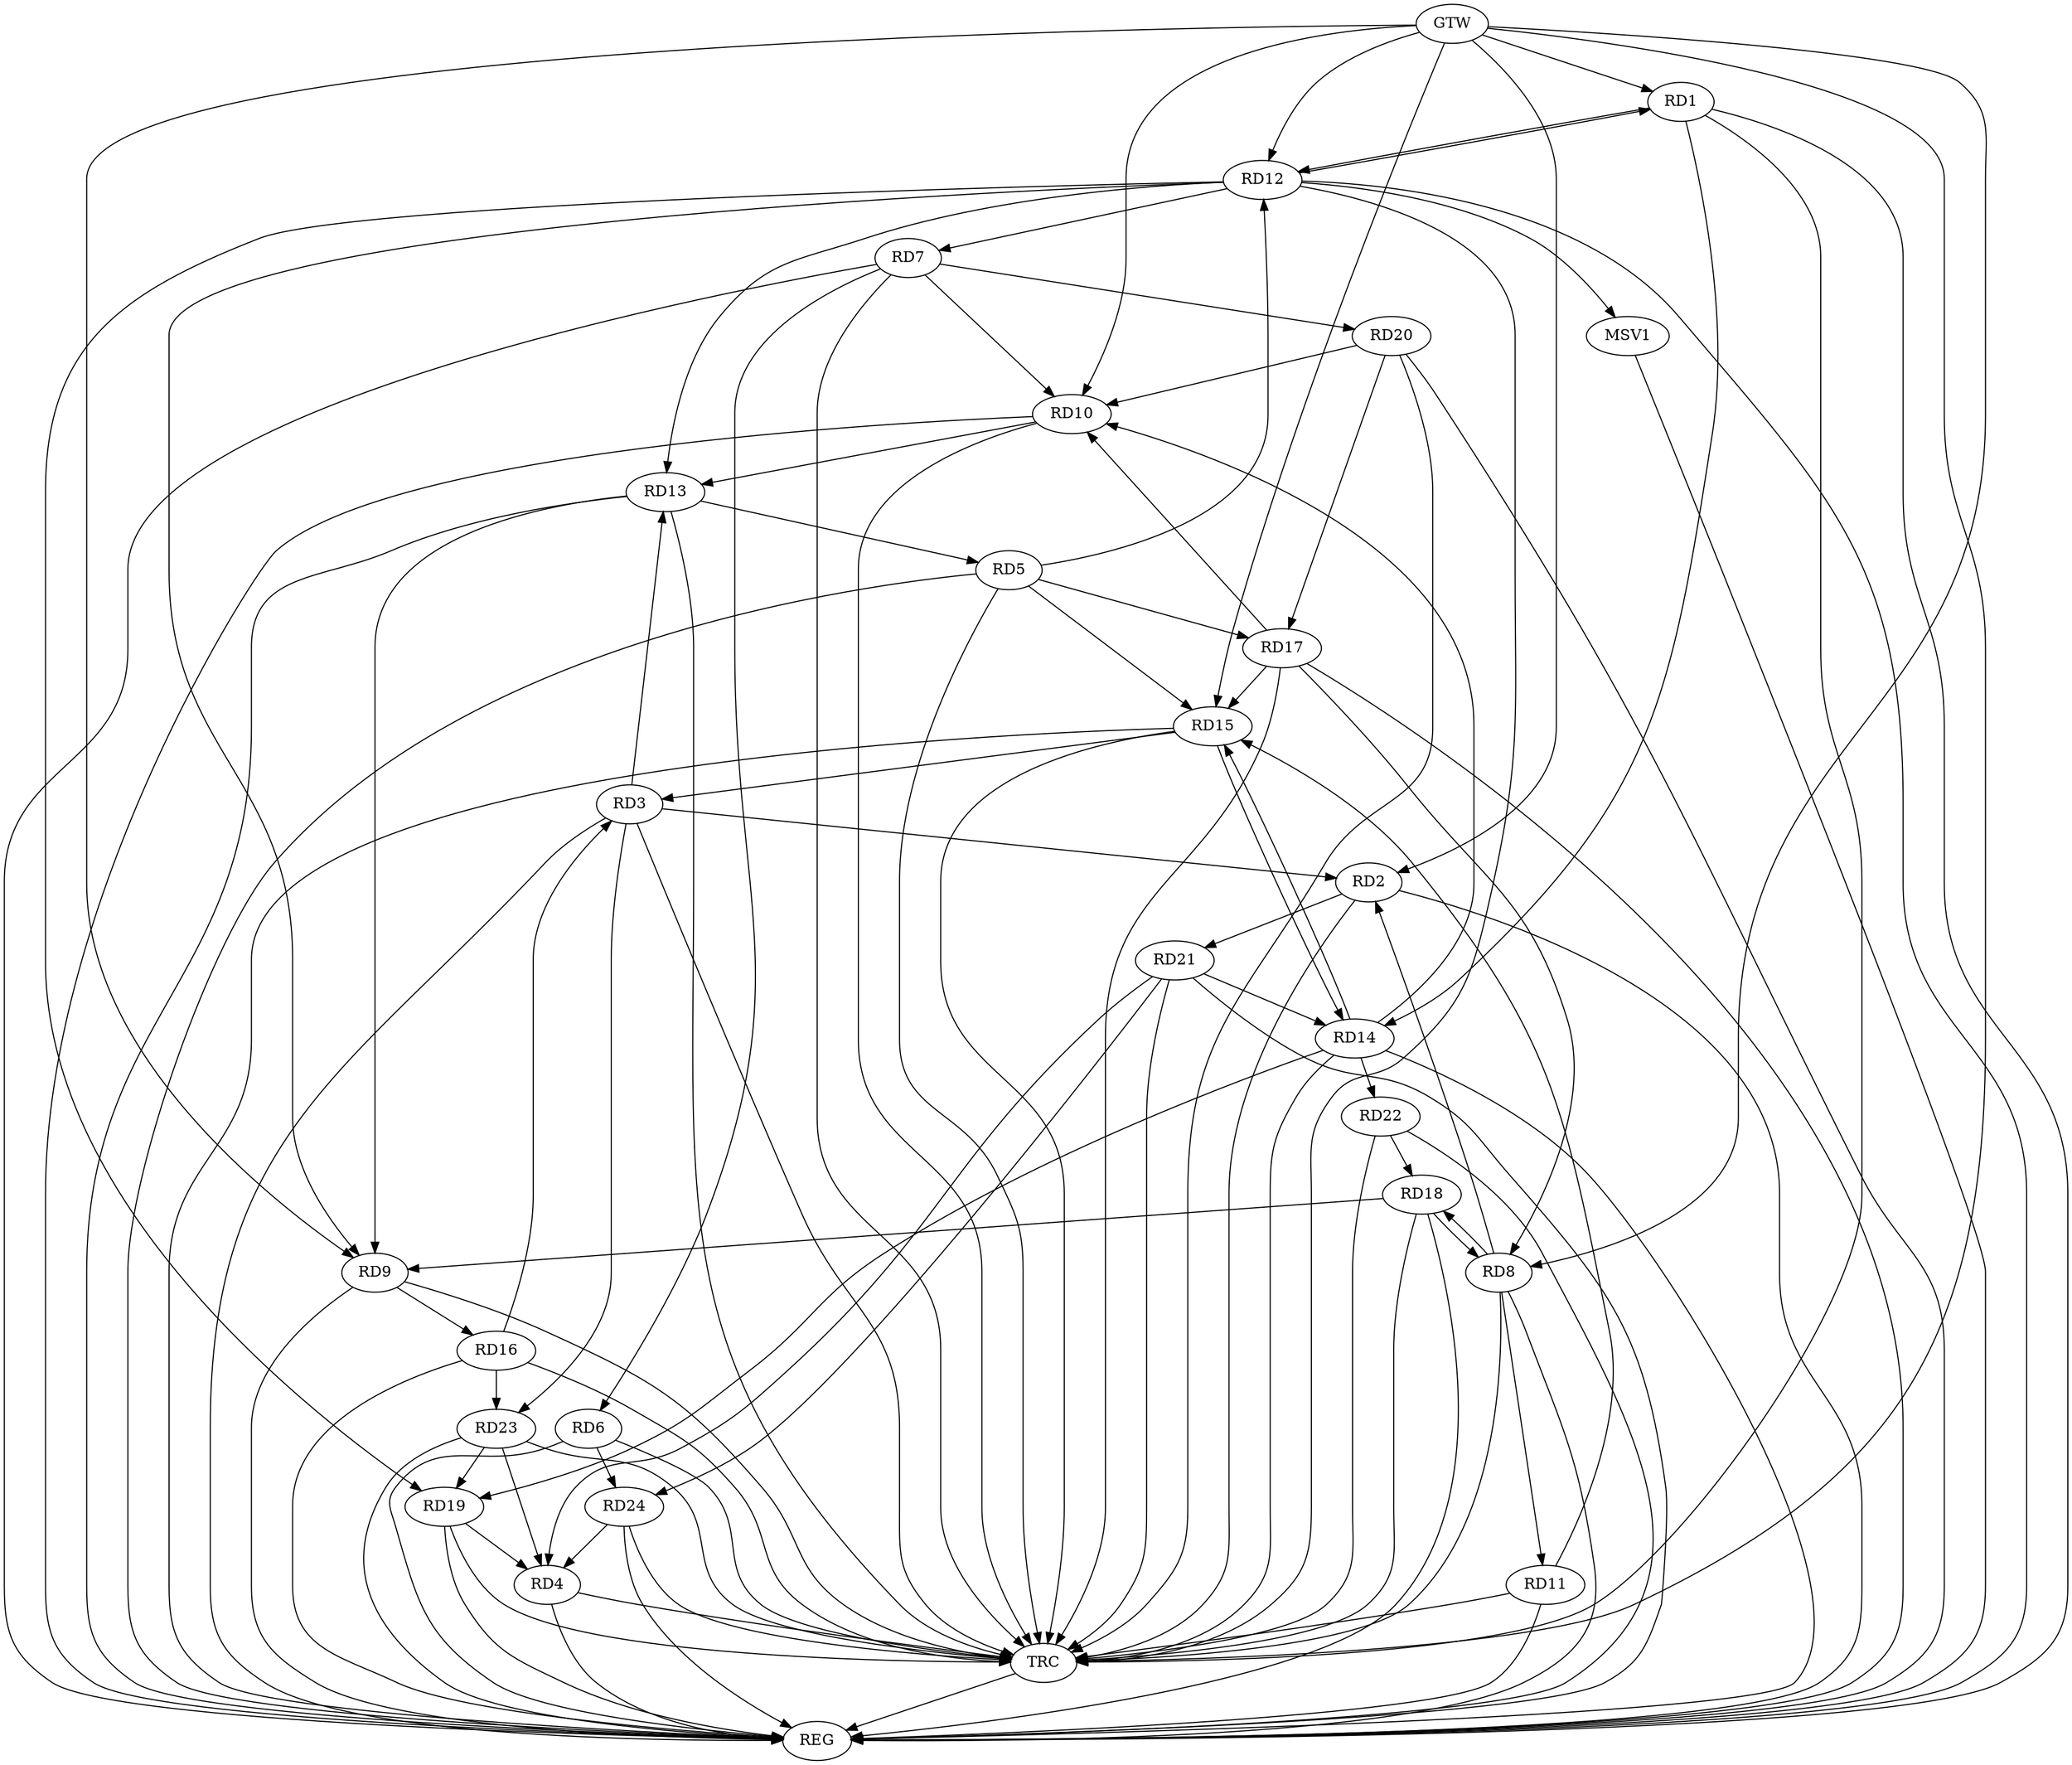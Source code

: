 strict digraph G {
  RD1 [ label="RD1" ];
  RD2 [ label="RD2" ];
  RD3 [ label="RD3" ];
  RD4 [ label="RD4" ];
  RD5 [ label="RD5" ];
  RD6 [ label="RD6" ];
  RD7 [ label="RD7" ];
  RD8 [ label="RD8" ];
  RD9 [ label="RD9" ];
  RD10 [ label="RD10" ];
  RD11 [ label="RD11" ];
  RD12 [ label="RD12" ];
  RD13 [ label="RD13" ];
  RD14 [ label="RD14" ];
  RD15 [ label="RD15" ];
  RD16 [ label="RD16" ];
  RD17 [ label="RD17" ];
  RD18 [ label="RD18" ];
  RD19 [ label="RD19" ];
  RD20 [ label="RD20" ];
  RD21 [ label="RD21" ];
  RD22 [ label="RD22" ];
  RD23 [ label="RD23" ];
  RD24 [ label="RD24" ];
  GTW [ label="GTW" ];
  REG [ label="REG" ];
  TRC [ label="TRC" ];
  MSV1 [ label="MSV1" ];
  RD1 -> RD12;
  RD12 -> RD1;
  RD1 -> RD14;
  RD3 -> RD2;
  RD8 -> RD2;
  RD2 -> RD21;
  RD3 -> RD13;
  RD15 -> RD3;
  RD16 -> RD3;
  RD3 -> RD23;
  RD19 -> RD4;
  RD21 -> RD4;
  RD23 -> RD4;
  RD24 -> RD4;
  RD5 -> RD12;
  RD13 -> RD5;
  RD5 -> RD15;
  RD5 -> RD17;
  RD7 -> RD6;
  RD6 -> RD24;
  RD7 -> RD10;
  RD12 -> RD7;
  RD7 -> RD20;
  RD8 -> RD11;
  RD17 -> RD8;
  RD8 -> RD18;
  RD18 -> RD8;
  RD12 -> RD9;
  RD13 -> RD9;
  RD9 -> RD16;
  RD18 -> RD9;
  RD10 -> RD13;
  RD14 -> RD10;
  RD17 -> RD10;
  RD20 -> RD10;
  RD11 -> RD15;
  RD12 -> RD13;
  RD12 -> RD19;
  RD14 -> RD15;
  RD15 -> RD14;
  RD14 -> RD19;
  RD21 -> RD14;
  RD14 -> RD22;
  RD17 -> RD15;
  RD16 -> RD23;
  RD20 -> RD17;
  RD22 -> RD18;
  RD23 -> RD19;
  RD21 -> RD24;
  GTW -> RD9;
  GTW -> RD10;
  GTW -> RD8;
  GTW -> RD2;
  GTW -> RD15;
  GTW -> RD1;
  GTW -> RD12;
  RD1 -> REG;
  RD2 -> REG;
  RD3 -> REG;
  RD4 -> REG;
  RD5 -> REG;
  RD6 -> REG;
  RD7 -> REG;
  RD8 -> REG;
  RD9 -> REG;
  RD10 -> REG;
  RD11 -> REG;
  RD12 -> REG;
  RD13 -> REG;
  RD14 -> REG;
  RD15 -> REG;
  RD16 -> REG;
  RD17 -> REG;
  RD18 -> REG;
  RD19 -> REG;
  RD20 -> REG;
  RD21 -> REG;
  RD22 -> REG;
  RD23 -> REG;
  RD24 -> REG;
  RD1 -> TRC;
  RD2 -> TRC;
  RD3 -> TRC;
  RD4 -> TRC;
  RD5 -> TRC;
  RD6 -> TRC;
  RD7 -> TRC;
  RD8 -> TRC;
  RD9 -> TRC;
  RD10 -> TRC;
  RD11 -> TRC;
  RD12 -> TRC;
  RD13 -> TRC;
  RD14 -> TRC;
  RD15 -> TRC;
  RD16 -> TRC;
  RD17 -> TRC;
  RD18 -> TRC;
  RD19 -> TRC;
  RD20 -> TRC;
  RD21 -> TRC;
  RD22 -> TRC;
  RD23 -> TRC;
  RD24 -> TRC;
  GTW -> TRC;
  TRC -> REG;
  RD12 -> MSV1;
  MSV1 -> REG;
}
